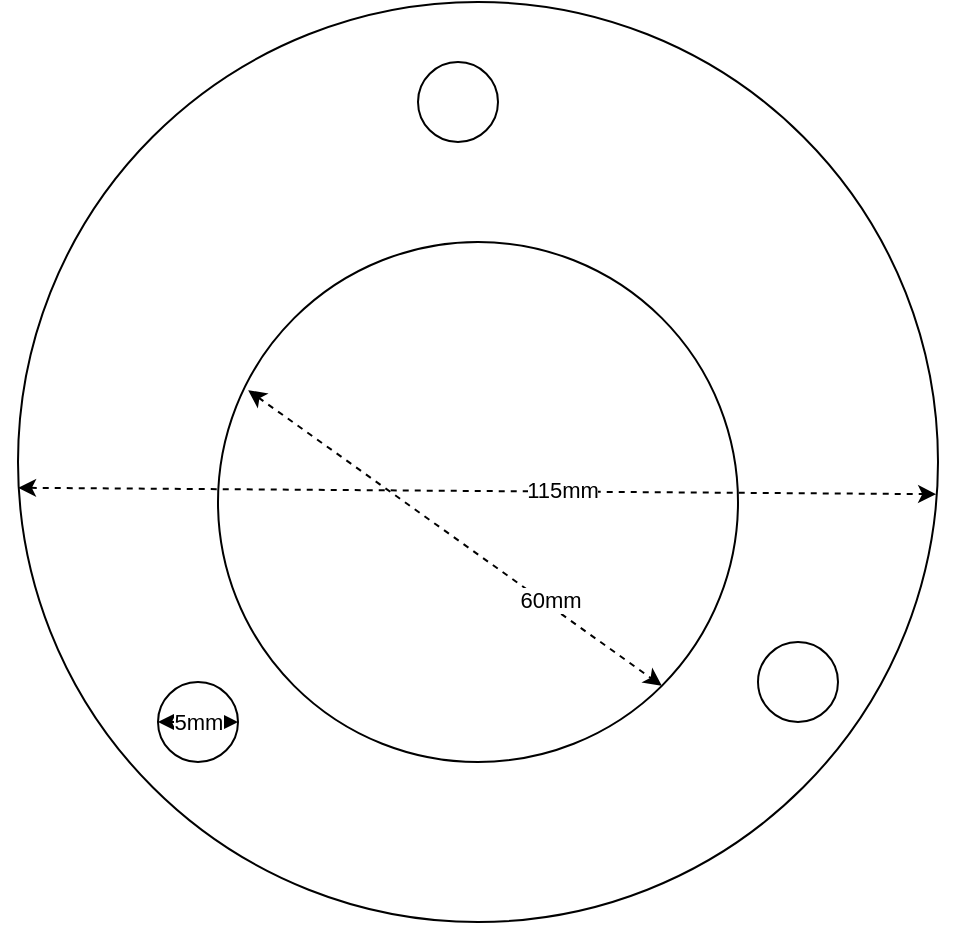 <mxfile version="13.9.9" type="device"><diagram id="FnKU5_oEfZ5FXf78TUS1" name="Page-1"><mxGraphModel dx="1002" dy="666" grid="1" gridSize="10" guides="1" tooltips="1" connect="1" arrows="1" fold="1" page="1" pageScale="1" pageWidth="1100" pageHeight="1700" math="0" shadow="0"><root><mxCell id="0"/><mxCell id="1" parent="0"/><mxCell id="FVpIKO4YoMVHX7f3Sf2X-1" value="" style="ellipse;whiteSpace=wrap;html=1;aspect=fixed;" vertex="1" parent="1"><mxGeometry x="320" y="120" width="460" height="460" as="geometry"/></mxCell><mxCell id="FVpIKO4YoMVHX7f3Sf2X-4" value="" style="ellipse;whiteSpace=wrap;html=1;aspect=fixed;" vertex="1" parent="1"><mxGeometry x="420" y="240" width="260" height="260" as="geometry"/></mxCell><mxCell id="FVpIKO4YoMVHX7f3Sf2X-2" value="" style="endArrow=classic;startArrow=classic;html=1;exitX=0;exitY=0.528;exitDx=0;exitDy=0;exitPerimeter=0;entryX=0.998;entryY=0.535;entryDx=0;entryDy=0;entryPerimeter=0;dashed=1;" edge="1" parent="1" source="FVpIKO4YoMVHX7f3Sf2X-1" target="FVpIKO4YoMVHX7f3Sf2X-1"><mxGeometry width="50" height="50" relative="1" as="geometry"><mxPoint x="550" y="380" as="sourcePoint"/><mxPoint x="600" y="330" as="targetPoint"/></mxGeometry></mxCell><mxCell id="FVpIKO4YoMVHX7f3Sf2X-3" value="115mm" style="edgeLabel;html=1;align=center;verticalAlign=middle;resizable=0;points=[];" vertex="1" connectable="0" parent="FVpIKO4YoMVHX7f3Sf2X-2"><mxGeometry x="0.185" y="1" relative="1" as="geometry"><mxPoint as="offset"/></mxGeometry></mxCell><mxCell id="FVpIKO4YoMVHX7f3Sf2X-5" value="" style="endArrow=classic;startArrow=classic;html=1;dashed=1;exitX=0.058;exitY=0.285;exitDx=0;exitDy=0;exitPerimeter=0;entryX=1;entryY=1;entryDx=0;entryDy=0;" edge="1" parent="1" source="FVpIKO4YoMVHX7f3Sf2X-4" target="FVpIKO4YoMVHX7f3Sf2X-4"><mxGeometry width="50" height="50" relative="1" as="geometry"><mxPoint x="590" y="250" as="sourcePoint"/><mxPoint x="640" y="200" as="targetPoint"/></mxGeometry></mxCell><mxCell id="FVpIKO4YoMVHX7f3Sf2X-6" value="60mm" style="edgeLabel;html=1;align=center;verticalAlign=middle;resizable=0;points=[];" vertex="1" connectable="0" parent="FVpIKO4YoMVHX7f3Sf2X-5"><mxGeometry x="0.435" y="3" relative="1" as="geometry"><mxPoint y="1" as="offset"/></mxGeometry></mxCell><mxCell id="FVpIKO4YoMVHX7f3Sf2X-7" value="" style="ellipse;whiteSpace=wrap;html=1;aspect=fixed;" vertex="1" parent="1"><mxGeometry x="520" y="150" width="40" height="40" as="geometry"/></mxCell><mxCell id="FVpIKO4YoMVHX7f3Sf2X-8" value="" style="ellipse;whiteSpace=wrap;html=1;aspect=fixed;" vertex="1" parent="1"><mxGeometry x="390" y="460" width="40" height="40" as="geometry"/></mxCell><mxCell id="FVpIKO4YoMVHX7f3Sf2X-9" value="" style="ellipse;whiteSpace=wrap;html=1;aspect=fixed;" vertex="1" parent="1"><mxGeometry x="690" y="440" width="40" height="40" as="geometry"/></mxCell><mxCell id="FVpIKO4YoMVHX7f3Sf2X-11" value="5mm" style="endArrow=classic;startArrow=classic;html=1;dashed=1;entryX=0;entryY=0.5;entryDx=0;entryDy=0;exitX=1;exitY=0.5;exitDx=0;exitDy=0;" edge="1" parent="1" source="FVpIKO4YoMVHX7f3Sf2X-8" target="FVpIKO4YoMVHX7f3Sf2X-8"><mxGeometry width="50" height="50" relative="1" as="geometry"><mxPoint x="490" y="370" as="sourcePoint"/><mxPoint x="540" y="320" as="targetPoint"/></mxGeometry></mxCell></root></mxGraphModel></diagram></mxfile>